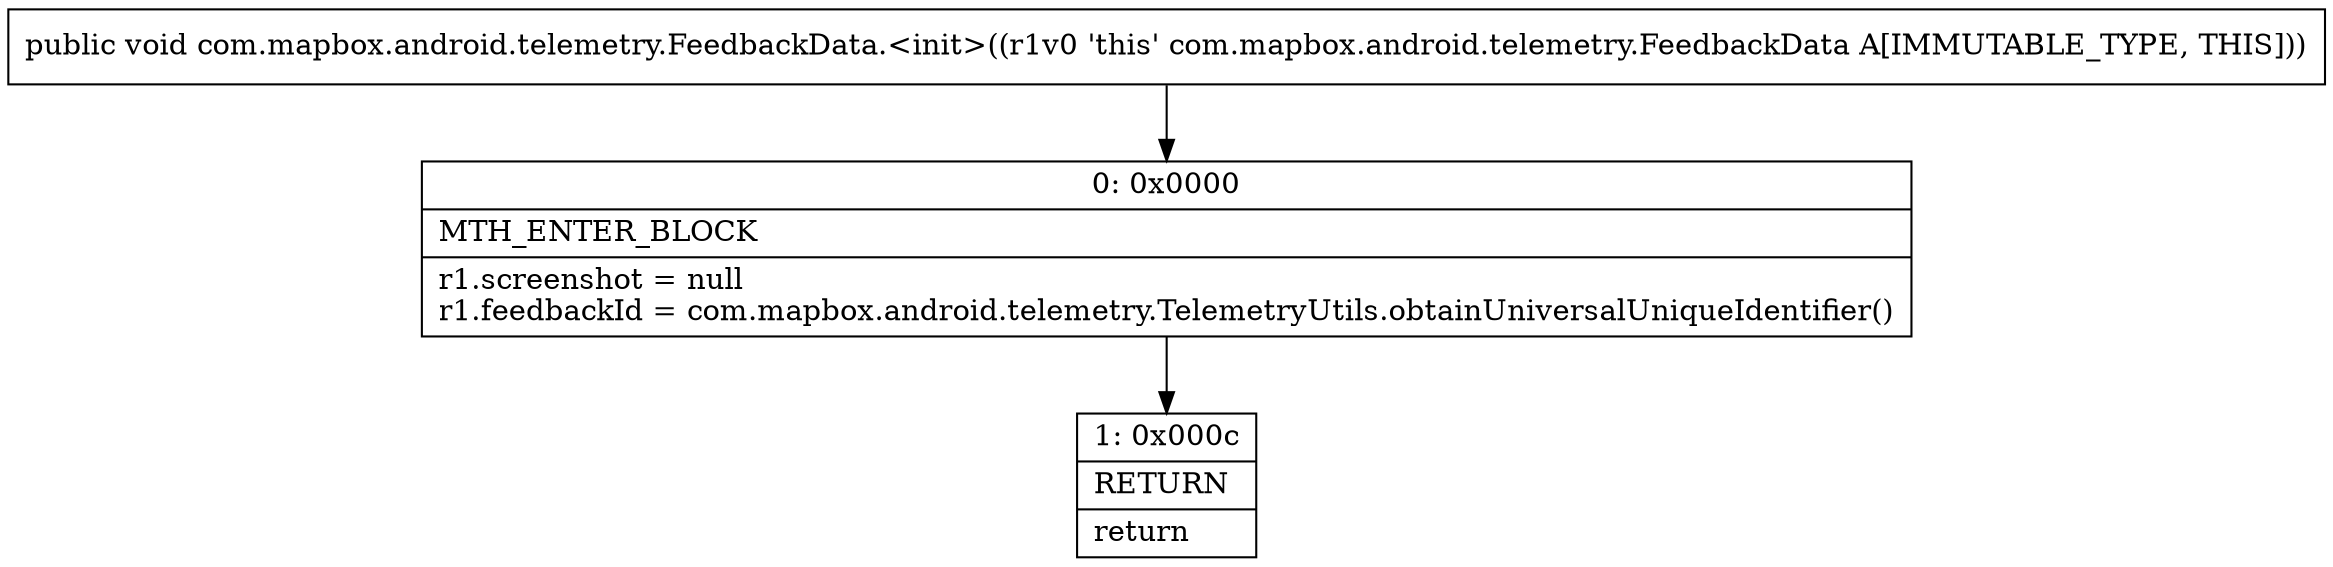 digraph "CFG forcom.mapbox.android.telemetry.FeedbackData.\<init\>()V" {
Node_0 [shape=record,label="{0\:\ 0x0000|MTH_ENTER_BLOCK\l|r1.screenshot = null\lr1.feedbackId = com.mapbox.android.telemetry.TelemetryUtils.obtainUniversalUniqueIdentifier()\l}"];
Node_1 [shape=record,label="{1\:\ 0x000c|RETURN\l|return\l}"];
MethodNode[shape=record,label="{public void com.mapbox.android.telemetry.FeedbackData.\<init\>((r1v0 'this' com.mapbox.android.telemetry.FeedbackData A[IMMUTABLE_TYPE, THIS])) }"];
MethodNode -> Node_0;
Node_0 -> Node_1;
}

